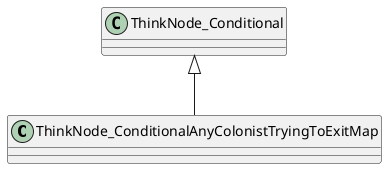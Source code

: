@startuml
class ThinkNode_ConditionalAnyColonistTryingToExitMap {
}
ThinkNode_Conditional <|-- ThinkNode_ConditionalAnyColonistTryingToExitMap
@enduml

